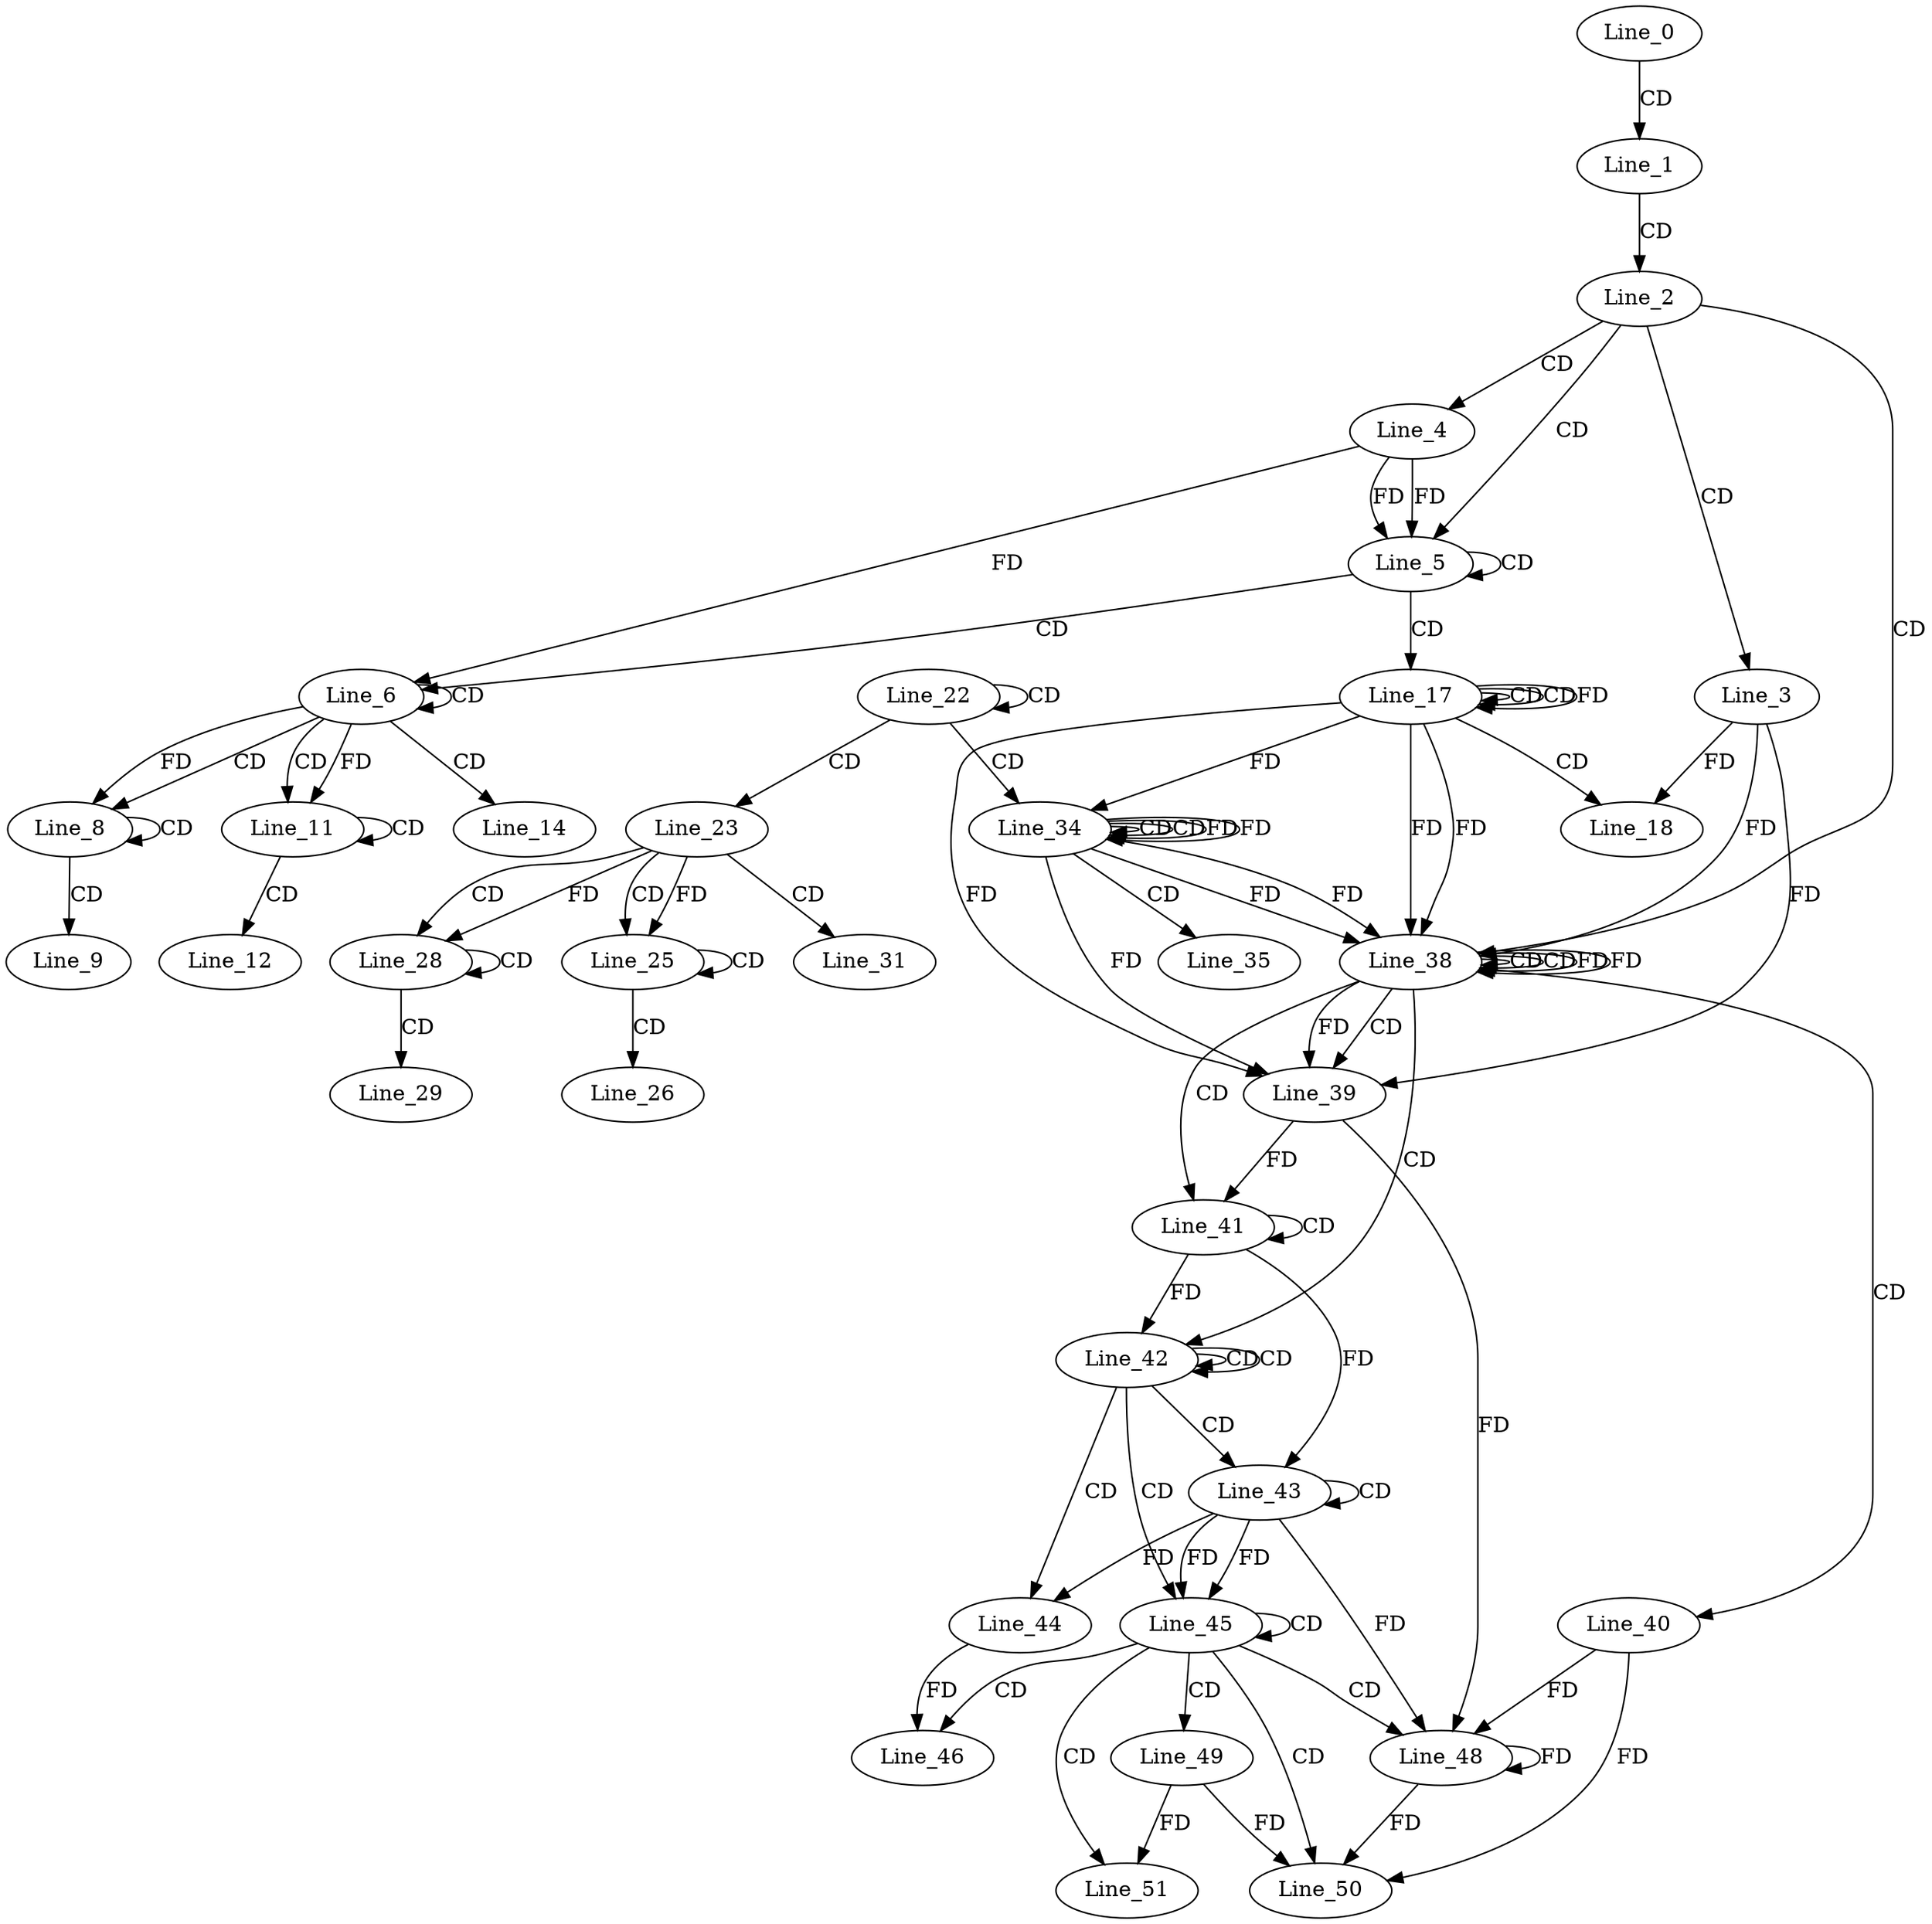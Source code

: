 digraph G {
  Line_0;
  Line_1;
  Line_2;
  Line_3;
  Line_4;
  Line_5;
  Line_5;
  Line_6;
  Line_6;
  Line_6;
  Line_8;
  Line_8;
  Line_9;
  Line_11;
  Line_11;
  Line_12;
  Line_14;
  Line_17;
  Line_17;
  Line_17;
  Line_18;
  Line_22;
  Line_22;
  Line_23;
  Line_23;
  Line_25;
  Line_25;
  Line_26;
  Line_28;
  Line_28;
  Line_29;
  Line_31;
  Line_34;
  Line_34;
  Line_34;
  Line_35;
  Line_38;
  Line_38;
  Line_38;
  Line_38;
  Line_39;
  Line_39;
  Line_40;
  Line_41;
  Line_41;
  Line_42;
  Line_42;
  Line_43;
  Line_43;
  Line_44;
  Line_44;
  Line_45;
  Line_45;
  Line_46;
  Line_48;
  Line_48;
  Line_49;
  Line_50;
  Line_51;
  Line_0 -> Line_1 [ label="CD" ];
  Line_1 -> Line_2 [ label="CD" ];
  Line_2 -> Line_3 [ label="CD" ];
  Line_2 -> Line_4 [ label="CD" ];
  Line_2 -> Line_5 [ label="CD" ];
  Line_4 -> Line_5 [ label="FD" ];
  Line_5 -> Line_5 [ label="CD" ];
  Line_4 -> Line_5 [ label="FD" ];
  Line_5 -> Line_6 [ label="CD" ];
  Line_6 -> Line_6 [ label="CD" ];
  Line_4 -> Line_6 [ label="FD" ];
  Line_6 -> Line_8 [ label="CD" ];
  Line_8 -> Line_8 [ label="CD" ];
  Line_6 -> Line_8 [ label="FD" ];
  Line_8 -> Line_9 [ label="CD" ];
  Line_6 -> Line_11 [ label="CD" ];
  Line_11 -> Line_11 [ label="CD" ];
  Line_6 -> Line_11 [ label="FD" ];
  Line_11 -> Line_12 [ label="CD" ];
  Line_6 -> Line_14 [ label="CD" ];
  Line_5 -> Line_17 [ label="CD" ];
  Line_17 -> Line_17 [ label="CD" ];
  Line_17 -> Line_17 [ label="CD" ];
  Line_17 -> Line_17 [ label="FD" ];
  Line_17 -> Line_18 [ label="CD" ];
  Line_3 -> Line_18 [ label="FD" ];
  Line_22 -> Line_22 [ label="CD" ];
  Line_22 -> Line_23 [ label="CD" ];
  Line_23 -> Line_25 [ label="CD" ];
  Line_25 -> Line_25 [ label="CD" ];
  Line_23 -> Line_25 [ label="FD" ];
  Line_25 -> Line_26 [ label="CD" ];
  Line_23 -> Line_28 [ label="CD" ];
  Line_28 -> Line_28 [ label="CD" ];
  Line_23 -> Line_28 [ label="FD" ];
  Line_28 -> Line_29 [ label="CD" ];
  Line_23 -> Line_31 [ label="CD" ];
  Line_22 -> Line_34 [ label="CD" ];
  Line_34 -> Line_34 [ label="CD" ];
  Line_17 -> Line_34 [ label="FD" ];
  Line_34 -> Line_34 [ label="CD" ];
  Line_34 -> Line_34 [ label="FD" ];
  Line_34 -> Line_35 [ label="CD" ];
  Line_2 -> Line_38 [ label="CD" ];
  Line_38 -> Line_38 [ label="CD" ];
  Line_34 -> Line_38 [ label="FD" ];
  Line_17 -> Line_38 [ label="FD" ];
  Line_3 -> Line_38 [ label="FD" ];
  Line_38 -> Line_38 [ label="CD" ];
  Line_38 -> Line_38 [ label="FD" ];
  Line_34 -> Line_38 [ label="FD" ];
  Line_17 -> Line_38 [ label="FD" ];
  Line_38 -> Line_39 [ label="CD" ];
  Line_3 -> Line_39 [ label="FD" ];
  Line_38 -> Line_39 [ label="FD" ];
  Line_34 -> Line_39 [ label="FD" ];
  Line_17 -> Line_39 [ label="FD" ];
  Line_38 -> Line_40 [ label="CD" ];
  Line_38 -> Line_41 [ label="CD" ];
  Line_41 -> Line_41 [ label="CD" ];
  Line_39 -> Line_41 [ label="FD" ];
  Line_38 -> Line_42 [ label="CD" ];
  Line_42 -> Line_42 [ label="CD" ];
  Line_42 -> Line_42 [ label="CD" ];
  Line_41 -> Line_42 [ label="FD" ];
  Line_42 -> Line_43 [ label="CD" ];
  Line_43 -> Line_43 [ label="CD" ];
  Line_41 -> Line_43 [ label="FD" ];
  Line_42 -> Line_44 [ label="CD" ];
  Line_43 -> Line_44 [ label="FD" ];
  Line_42 -> Line_45 [ label="CD" ];
  Line_43 -> Line_45 [ label="FD" ];
  Line_45 -> Line_45 [ label="CD" ];
  Line_43 -> Line_45 [ label="FD" ];
  Line_45 -> Line_46 [ label="CD" ];
  Line_44 -> Line_46 [ label="FD" ];
  Line_45 -> Line_48 [ label="CD" ];
  Line_48 -> Line_48 [ label="FD" ];
  Line_40 -> Line_48 [ label="FD" ];
  Line_39 -> Line_48 [ label="FD" ];
  Line_43 -> Line_48 [ label="FD" ];
  Line_45 -> Line_49 [ label="CD" ];
  Line_45 -> Line_50 [ label="CD" ];
  Line_48 -> Line_50 [ label="FD" ];
  Line_40 -> Line_50 [ label="FD" ];
  Line_49 -> Line_50 [ label="FD" ];
  Line_45 -> Line_51 [ label="CD" ];
  Line_49 -> Line_51 [ label="FD" ];
  Line_34 -> Line_34 [ label="FD" ];
  Line_38 -> Line_38 [ label="FD" ];
}
